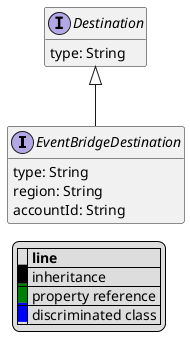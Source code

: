 @startuml

hide empty fields
hide empty methods
legend
|= |= line |
|<back:black>   </back>| inheritance |
|<back:green>   </back>| property reference |
|<back:blue>   </back>| discriminated class |
endlegend
interface EventBridgeDestination [[EventBridgeDestination.svg]] extends Destination {
    type: String
    region: String
    accountId: String
}
interface Destination [[Destination.svg]]  {
    type: String
}





@enduml
